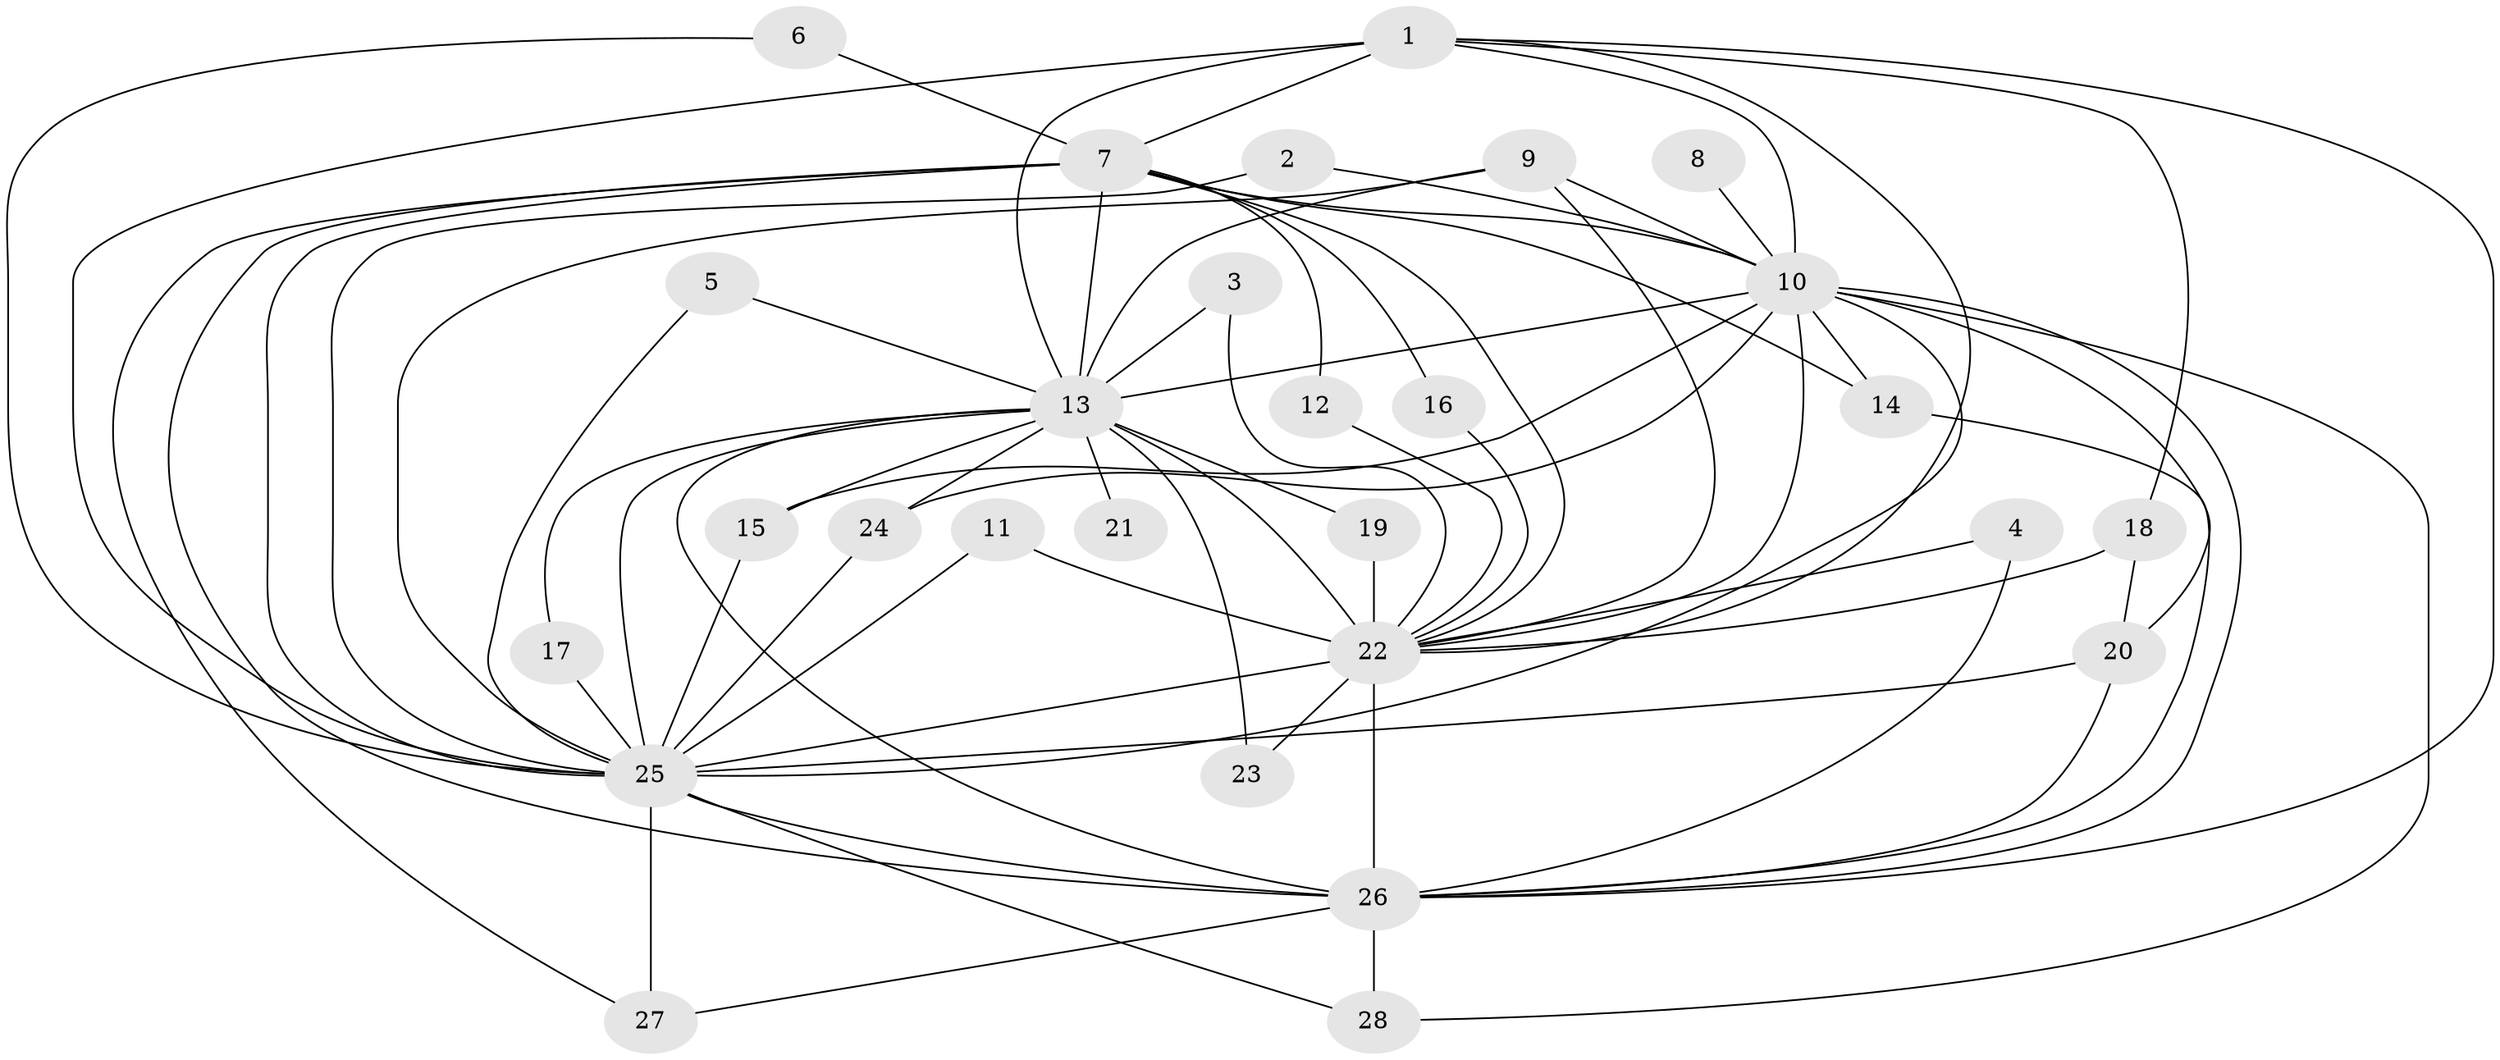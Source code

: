 // original degree distribution, {14: 0.07142857142857142, 10: 0.017857142857142856, 19: 0.017857142857142856, 22: 0.017857142857142856, 17: 0.017857142857142856, 20: 0.017857142857142856, 18: 0.017857142857142856, 4: 0.03571428571428571, 2: 0.5357142857142857, 3: 0.23214285714285715, 5: 0.017857142857142856}
// Generated by graph-tools (version 1.1) at 2025/49/03/09/25 03:49:36]
// undirected, 28 vertices, 70 edges
graph export_dot {
graph [start="1"]
  node [color=gray90,style=filled];
  1;
  2;
  3;
  4;
  5;
  6;
  7;
  8;
  9;
  10;
  11;
  12;
  13;
  14;
  15;
  16;
  17;
  18;
  19;
  20;
  21;
  22;
  23;
  24;
  25;
  26;
  27;
  28;
  1 -- 7 [weight=1.0];
  1 -- 10 [weight=1.0];
  1 -- 13 [weight=2.0];
  1 -- 18 [weight=1.0];
  1 -- 22 [weight=2.0];
  1 -- 25 [weight=2.0];
  1 -- 26 [weight=1.0];
  2 -- 10 [weight=1.0];
  2 -- 25 [weight=1.0];
  3 -- 13 [weight=1.0];
  3 -- 22 [weight=1.0];
  4 -- 22 [weight=1.0];
  4 -- 26 [weight=1.0];
  5 -- 13 [weight=1.0];
  5 -- 25 [weight=1.0];
  6 -- 7 [weight=1.0];
  6 -- 25 [weight=1.0];
  7 -- 10 [weight=1.0];
  7 -- 12 [weight=1.0];
  7 -- 13 [weight=2.0];
  7 -- 14 [weight=1.0];
  7 -- 16 [weight=1.0];
  7 -- 22 [weight=2.0];
  7 -- 25 [weight=3.0];
  7 -- 26 [weight=1.0];
  7 -- 27 [weight=1.0];
  8 -- 10 [weight=1.0];
  9 -- 10 [weight=2.0];
  9 -- 13 [weight=2.0];
  9 -- 22 [weight=1.0];
  9 -- 25 [weight=1.0];
  10 -- 13 [weight=2.0];
  10 -- 14 [weight=1.0];
  10 -- 15 [weight=2.0];
  10 -- 20 [weight=2.0];
  10 -- 22 [weight=2.0];
  10 -- 24 [weight=1.0];
  10 -- 25 [weight=2.0];
  10 -- 26 [weight=1.0];
  10 -- 28 [weight=2.0];
  11 -- 22 [weight=1.0];
  11 -- 25 [weight=2.0];
  12 -- 22 [weight=1.0];
  13 -- 15 [weight=1.0];
  13 -- 17 [weight=1.0];
  13 -- 19 [weight=1.0];
  13 -- 21 [weight=1.0];
  13 -- 22 [weight=4.0];
  13 -- 23 [weight=1.0];
  13 -- 24 [weight=1.0];
  13 -- 25 [weight=5.0];
  13 -- 26 [weight=2.0];
  14 -- 26 [weight=1.0];
  15 -- 25 [weight=1.0];
  16 -- 22 [weight=1.0];
  17 -- 25 [weight=1.0];
  18 -- 20 [weight=1.0];
  18 -- 22 [weight=1.0];
  19 -- 22 [weight=2.0];
  20 -- 25 [weight=2.0];
  20 -- 26 [weight=1.0];
  22 -- 23 [weight=1.0];
  22 -- 25 [weight=5.0];
  22 -- 26 [weight=2.0];
  24 -- 25 [weight=1.0];
  25 -- 26 [weight=2.0];
  25 -- 27 [weight=1.0];
  25 -- 28 [weight=2.0];
  26 -- 27 [weight=1.0];
  26 -- 28 [weight=1.0];
}
